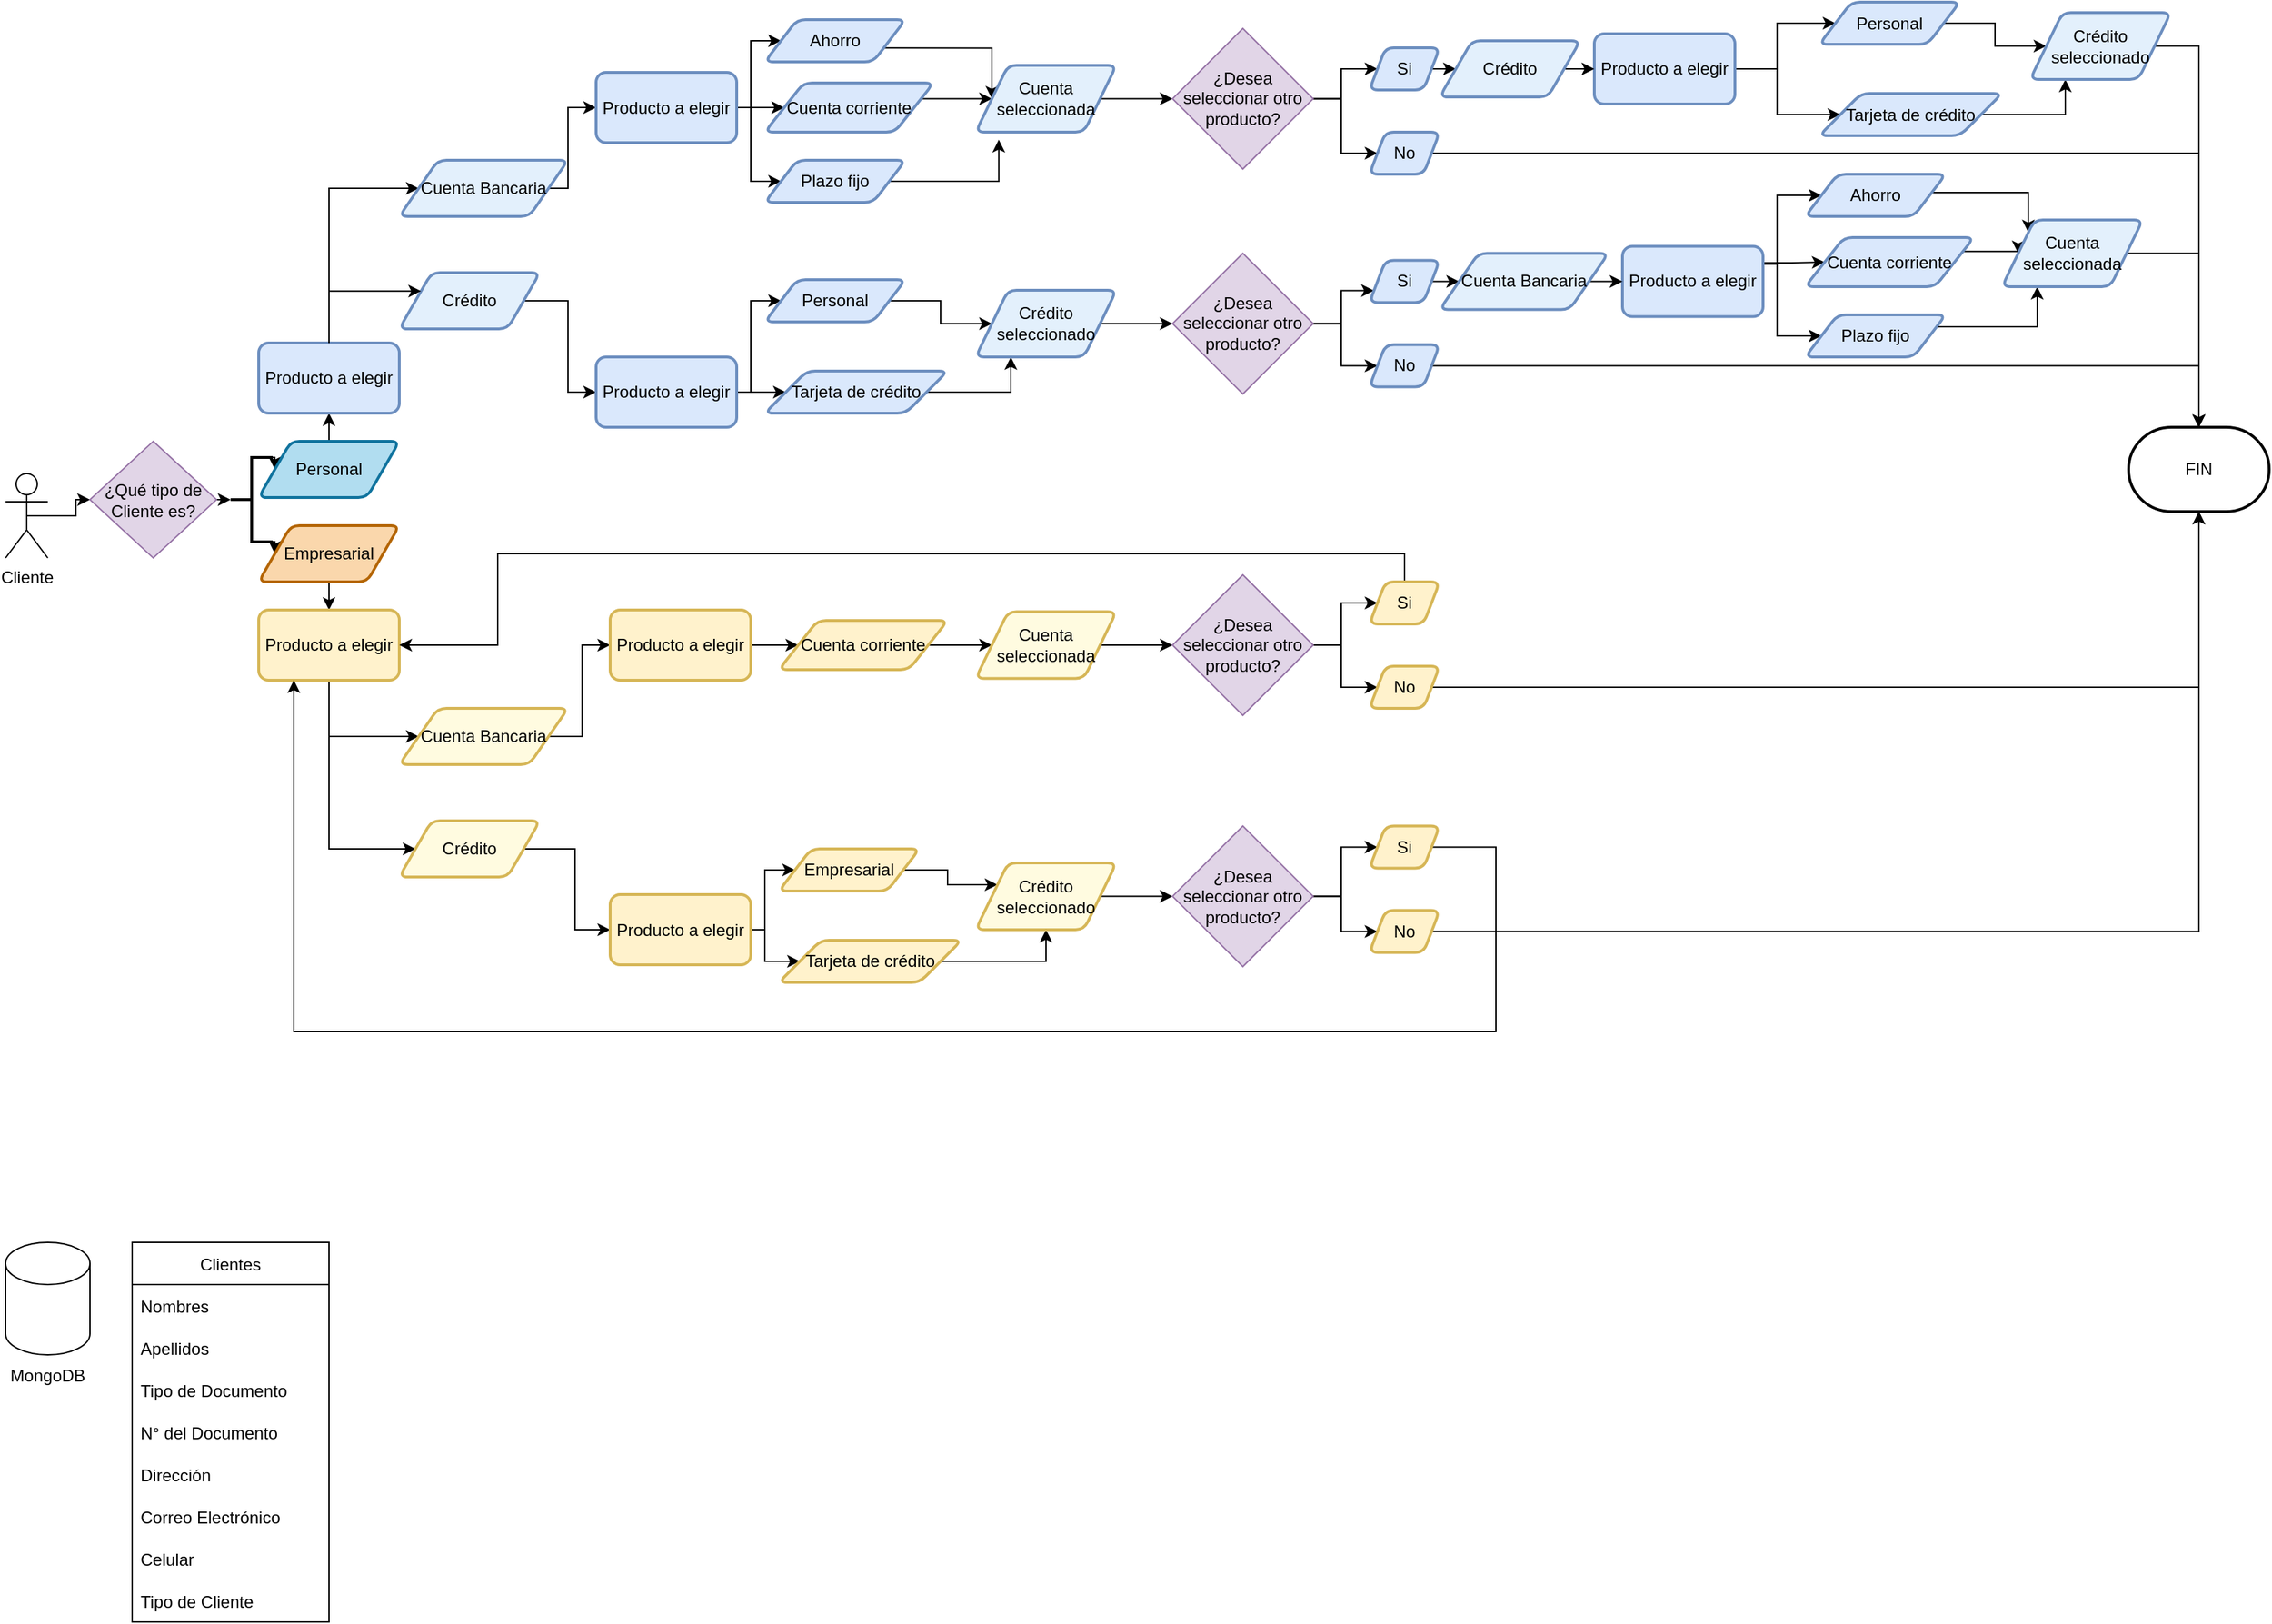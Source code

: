 <mxfile version="15.5.6" type="device"><diagram id="85hzBgnGjxEARyZUxA_-" name="Page-1"><mxGraphModel dx="2076" dy="1158" grid="1" gridSize="10" guides="1" tooltips="1" connect="1" arrows="1" fold="1" page="1" pageScale="1" pageWidth="827" pageHeight="1169" math="0" shadow="0"><root><mxCell id="0"/><mxCell id="1" parent="0"/><mxCell id="vWpga4-XHP09xisrrUFR-2" value="Clientes" style="swimlane;fontStyle=0;childLayout=stackLayout;horizontal=1;startSize=30;horizontalStack=0;resizeParent=1;resizeParentMax=0;resizeLast=0;collapsible=1;marginBottom=0;" vertex="1" parent="1"><mxGeometry x="100" y="890" width="140" height="270" as="geometry"><mxRectangle x="344" y="290" width="80" height="30" as="alternateBounds"/></mxGeometry></mxCell><mxCell id="vWpga4-XHP09xisrrUFR-3" value="Nombres" style="text;strokeColor=none;fillColor=none;align=left;verticalAlign=middle;spacingLeft=4;spacingRight=4;overflow=hidden;points=[[0,0.5],[1,0.5]];portConstraint=eastwest;rotatable=0;" vertex="1" parent="vWpga4-XHP09xisrrUFR-2"><mxGeometry y="30" width="140" height="30" as="geometry"/></mxCell><mxCell id="vWpga4-XHP09xisrrUFR-4" value="Apellidos" style="text;strokeColor=none;fillColor=none;align=left;verticalAlign=middle;spacingLeft=4;spacingRight=4;overflow=hidden;points=[[0,0.5],[1,0.5]];portConstraint=eastwest;rotatable=0;" vertex="1" parent="vWpga4-XHP09xisrrUFR-2"><mxGeometry y="60" width="140" height="30" as="geometry"/></mxCell><mxCell id="vWpga4-XHP09xisrrUFR-5" value="Tipo de Documento" style="text;strokeColor=none;fillColor=none;align=left;verticalAlign=middle;spacingLeft=4;spacingRight=4;overflow=hidden;points=[[0,0.5],[1,0.5]];portConstraint=eastwest;rotatable=0;" vertex="1" parent="vWpga4-XHP09xisrrUFR-2"><mxGeometry y="90" width="140" height="30" as="geometry"/></mxCell><mxCell id="vWpga4-XHP09xisrrUFR-7" value="N° del Documento" style="text;strokeColor=none;fillColor=none;align=left;verticalAlign=middle;spacingLeft=4;spacingRight=4;overflow=hidden;points=[[0,0.5],[1,0.5]];portConstraint=eastwest;rotatable=0;" vertex="1" parent="vWpga4-XHP09xisrrUFR-2"><mxGeometry y="120" width="140" height="30" as="geometry"/></mxCell><mxCell id="vWpga4-XHP09xisrrUFR-8" value="Dirección" style="text;strokeColor=none;fillColor=none;align=left;verticalAlign=middle;spacingLeft=4;spacingRight=4;overflow=hidden;points=[[0,0.5],[1,0.5]];portConstraint=eastwest;rotatable=0;" vertex="1" parent="vWpga4-XHP09xisrrUFR-2"><mxGeometry y="150" width="140" height="30" as="geometry"/></mxCell><mxCell id="vWpga4-XHP09xisrrUFR-9" value="Correo Electrónico" style="text;strokeColor=none;fillColor=none;align=left;verticalAlign=middle;spacingLeft=4;spacingRight=4;overflow=hidden;points=[[0,0.5],[1,0.5]];portConstraint=eastwest;rotatable=0;" vertex="1" parent="vWpga4-XHP09xisrrUFR-2"><mxGeometry y="180" width="140" height="30" as="geometry"/></mxCell><mxCell id="vWpga4-XHP09xisrrUFR-10" value="Celular" style="text;strokeColor=none;fillColor=none;align=left;verticalAlign=middle;spacingLeft=4;spacingRight=4;overflow=hidden;points=[[0,0.5],[1,0.5]];portConstraint=eastwest;rotatable=0;" vertex="1" parent="vWpga4-XHP09xisrrUFR-2"><mxGeometry y="210" width="140" height="30" as="geometry"/></mxCell><mxCell id="vWpga4-XHP09xisrrUFR-11" value="Tipo de Cliente" style="text;strokeColor=none;fillColor=none;align=left;verticalAlign=middle;spacingLeft=4;spacingRight=4;overflow=hidden;points=[[0,0.5],[1,0.5]];portConstraint=eastwest;rotatable=0;" vertex="1" parent="vWpga4-XHP09xisrrUFR-2"><mxGeometry y="240" width="140" height="30" as="geometry"/></mxCell><mxCell id="vWpga4-XHP09xisrrUFR-138" style="edgeStyle=orthogonalEdgeStyle;rounded=0;orthogonalLoop=1;jettySize=auto;html=1;exitX=0.5;exitY=0.5;exitDx=0;exitDy=0;exitPerimeter=0;entryX=0;entryY=0.5;entryDx=0;entryDy=0;" edge="1" parent="1" source="vWpga4-XHP09xisrrUFR-12" target="vWpga4-XHP09xisrrUFR-136"><mxGeometry relative="1" as="geometry"/></mxCell><mxCell id="vWpga4-XHP09xisrrUFR-12" value="Cliente" style="shape=umlActor;verticalLabelPosition=bottom;verticalAlign=top;html=1;outlineConnect=0;" vertex="1" parent="1"><mxGeometry x="10" y="343" width="30" height="60" as="geometry"/></mxCell><mxCell id="vWpga4-XHP09xisrrUFR-15" value="" style="shape=cylinder3;whiteSpace=wrap;html=1;boundedLbl=1;backgroundOutline=1;size=15;" vertex="1" parent="1"><mxGeometry x="10" y="890" width="60" height="80" as="geometry"/></mxCell><mxCell id="vWpga4-XHP09xisrrUFR-16" value="MongoDB" style="text;html=1;strokeColor=none;fillColor=none;align=center;verticalAlign=middle;whiteSpace=wrap;rounded=0;" vertex="1" parent="1"><mxGeometry x="10" y="970" width="60" height="30" as="geometry"/></mxCell><mxCell id="vWpga4-XHP09xisrrUFR-143" style="edgeStyle=orthogonalEdgeStyle;rounded=0;orthogonalLoop=1;jettySize=auto;html=1;exitX=1;exitY=0;exitDx=0;exitDy=0;exitPerimeter=0;entryX=0;entryY=0.5;entryDx=0;entryDy=0;" edge="1" parent="1" source="vWpga4-XHP09xisrrUFR-87" target="vWpga4-XHP09xisrrUFR-142"><mxGeometry relative="1" as="geometry"/></mxCell><mxCell id="vWpga4-XHP09xisrrUFR-144" style="edgeStyle=orthogonalEdgeStyle;rounded=0;orthogonalLoop=1;jettySize=auto;html=1;exitX=1;exitY=1;exitDx=0;exitDy=0;exitPerimeter=0;entryX=0;entryY=0.5;entryDx=0;entryDy=0;" edge="1" parent="1" source="vWpga4-XHP09xisrrUFR-87" target="vWpga4-XHP09xisrrUFR-141"><mxGeometry relative="1" as="geometry"/></mxCell><mxCell id="vWpga4-XHP09xisrrUFR-87" value="" style="strokeWidth=2;html=1;shape=mxgraph.flowchart.annotation_2;align=left;labelPosition=right;pointerEvents=1;" vertex="1" parent="1"><mxGeometry x="170" y="331.5" width="30" height="60" as="geometry"/></mxCell><mxCell id="vWpga4-XHP09xisrrUFR-140" style="edgeStyle=orthogonalEdgeStyle;rounded=0;orthogonalLoop=1;jettySize=auto;html=1;exitX=1;exitY=0.5;exitDx=0;exitDy=0;entryX=0;entryY=0.5;entryDx=0;entryDy=0;entryPerimeter=0;" edge="1" parent="1" source="vWpga4-XHP09xisrrUFR-136" target="vWpga4-XHP09xisrrUFR-87"><mxGeometry relative="1" as="geometry"/></mxCell><mxCell id="vWpga4-XHP09xisrrUFR-136" value="¿Qué tipo de Cliente es?" style="rhombus;whiteSpace=wrap;html=1;fillColor=#e1d5e7;strokeColor=#9673a6;" vertex="1" parent="1"><mxGeometry x="70" y="320" width="90" height="83" as="geometry"/></mxCell><mxCell id="vWpga4-XHP09xisrrUFR-148" style="edgeStyle=orthogonalEdgeStyle;rounded=0;orthogonalLoop=1;jettySize=auto;html=1;exitX=0.5;exitY=1;exitDx=0;exitDy=0;entryX=0.5;entryY=0;entryDx=0;entryDy=0;" edge="1" parent="1" source="vWpga4-XHP09xisrrUFR-141" target="vWpga4-XHP09xisrrUFR-150"><mxGeometry relative="1" as="geometry"><mxPoint x="240" y="440" as="targetPoint"/></mxGeometry></mxCell><mxCell id="vWpga4-XHP09xisrrUFR-141" value="Empresarial" style="shape=parallelogram;html=1;strokeWidth=2;perimeter=parallelogramPerimeter;whiteSpace=wrap;rounded=1;arcSize=12;size=0.23;fillColor=#fad7ac;strokeColor=#b46504;" vertex="1" parent="1"><mxGeometry x="190" y="380" width="100" height="40" as="geometry"/></mxCell><mxCell id="vWpga4-XHP09xisrrUFR-147" style="edgeStyle=orthogonalEdgeStyle;rounded=0;orthogonalLoop=1;jettySize=auto;html=1;exitX=0.5;exitY=0;exitDx=0;exitDy=0;entryX=0.5;entryY=1;entryDx=0;entryDy=0;" edge="1" parent="1" source="vWpga4-XHP09xisrrUFR-142" target="vWpga4-XHP09xisrrUFR-149"><mxGeometry relative="1" as="geometry"><mxPoint x="240" y="300" as="targetPoint"/></mxGeometry></mxCell><mxCell id="vWpga4-XHP09xisrrUFR-142" value="Personal" style="shape=parallelogram;html=1;strokeWidth=2;perimeter=parallelogramPerimeter;whiteSpace=wrap;rounded=1;arcSize=12;size=0.23;fillColor=#b1ddf0;strokeColor=#10739e;" vertex="1" parent="1"><mxGeometry x="190" y="320" width="100" height="40" as="geometry"/></mxCell><mxCell id="vWpga4-XHP09xisrrUFR-156" style="edgeStyle=orthogonalEdgeStyle;rounded=0;orthogonalLoop=1;jettySize=auto;html=1;exitX=0.5;exitY=0;exitDx=0;exitDy=0;entryX=0;entryY=0.5;entryDx=0;entryDy=0;" edge="1" parent="1" source="vWpga4-XHP09xisrrUFR-149" target="vWpga4-XHP09xisrrUFR-152"><mxGeometry relative="1" as="geometry"><mxPoint x="280" y="140" as="targetPoint"/><Array as="points"><mxPoint x="240" y="140"/></Array></mxGeometry></mxCell><mxCell id="vWpga4-XHP09xisrrUFR-149" value="Producto a elegir" style="rounded=1;whiteSpace=wrap;html=1;absoluteArcSize=1;arcSize=14;strokeWidth=2;fillColor=#dae8fc;strokeColor=#6c8ebf;" vertex="1" parent="1"><mxGeometry x="190" y="250" width="100" height="50" as="geometry"/></mxCell><mxCell id="vWpga4-XHP09xisrrUFR-257" style="edgeStyle=orthogonalEdgeStyle;rounded=0;orthogonalLoop=1;jettySize=auto;html=1;exitX=0.5;exitY=1;exitDx=0;exitDy=0;entryX=0;entryY=0.5;entryDx=0;entryDy=0;" edge="1" parent="1" source="vWpga4-XHP09xisrrUFR-150" target="vWpga4-XHP09xisrrUFR-250"><mxGeometry relative="1" as="geometry"><Array as="points"><mxPoint x="240" y="610"/></Array></mxGeometry></mxCell><mxCell id="vWpga4-XHP09xisrrUFR-258" style="edgeStyle=orthogonalEdgeStyle;rounded=0;orthogonalLoop=1;jettySize=auto;html=1;exitX=0.5;exitY=1;exitDx=0;exitDy=0;entryX=0;entryY=0.5;entryDx=0;entryDy=0;" edge="1" parent="1" source="vWpga4-XHP09xisrrUFR-150" target="vWpga4-XHP09xisrrUFR-251"><mxGeometry relative="1" as="geometry"><Array as="points"><mxPoint x="240" y="530"/></Array></mxGeometry></mxCell><mxCell id="vWpga4-XHP09xisrrUFR-150" value="Producto a elegir" style="rounded=1;whiteSpace=wrap;html=1;absoluteArcSize=1;arcSize=14;strokeWidth=2;fillColor=#fff2cc;strokeColor=#d6b656;" vertex="1" parent="1"><mxGeometry x="190" y="440" width="100" height="50" as="geometry"/></mxCell><mxCell id="vWpga4-XHP09xisrrUFR-160" style="edgeStyle=orthogonalEdgeStyle;rounded=0;orthogonalLoop=1;jettySize=auto;html=1;exitX=1;exitY=0.5;exitDx=0;exitDy=0;entryX=0;entryY=0.5;entryDx=0;entryDy=0;" edge="1" parent="1" source="vWpga4-XHP09xisrrUFR-151" target="vWpga4-XHP09xisrrUFR-159"><mxGeometry relative="1" as="geometry"/></mxCell><mxCell id="vWpga4-XHP09xisrrUFR-151" value="Crédito" style="shape=parallelogram;html=1;strokeWidth=2;perimeter=parallelogramPerimeter;whiteSpace=wrap;rounded=1;arcSize=12;size=0.23;fillColor=#E3F0FC;strokeColor=#6c8ebf;" vertex="1" parent="1"><mxGeometry x="290" y="200" width="100" height="40" as="geometry"/></mxCell><mxCell id="vWpga4-XHP09xisrrUFR-158" style="edgeStyle=orthogonalEdgeStyle;rounded=0;orthogonalLoop=1;jettySize=auto;html=1;exitX=1;exitY=0.5;exitDx=0;exitDy=0;entryX=0;entryY=0.5;entryDx=0;entryDy=0;" edge="1" parent="1" source="vWpga4-XHP09xisrrUFR-152" target="vWpga4-XHP09xisrrUFR-157"><mxGeometry relative="1" as="geometry"><Array as="points"><mxPoint x="410" y="140"/><mxPoint x="410" y="83"/></Array></mxGeometry></mxCell><mxCell id="vWpga4-XHP09xisrrUFR-152" value="Cuenta Bancaria" style="shape=parallelogram;html=1;strokeWidth=2;perimeter=parallelogramPerimeter;whiteSpace=wrap;rounded=1;arcSize=12;size=0.23;fillColor=#E3F0FC;strokeColor=#6c8ebf;" vertex="1" parent="1"><mxGeometry x="290" y="120" width="120" height="40" as="geometry"/></mxCell><mxCell id="vWpga4-XHP09xisrrUFR-155" value="" style="edgeStyle=segmentEdgeStyle;endArrow=classic;html=1;rounded=0;exitX=0.5;exitY=0;exitDx=0;exitDy=0;entryX=0;entryY=0.25;entryDx=0;entryDy=0;" edge="1" parent="1" source="vWpga4-XHP09xisrrUFR-149" target="vWpga4-XHP09xisrrUFR-151"><mxGeometry width="50" height="50" relative="1" as="geometry"><mxPoint x="215" y="235" as="sourcePoint"/><mxPoint x="265" y="185" as="targetPoint"/><Array as="points"><mxPoint x="240" y="213"/></Array></mxGeometry></mxCell><mxCell id="vWpga4-XHP09xisrrUFR-164" style="edgeStyle=orthogonalEdgeStyle;rounded=0;orthogonalLoop=1;jettySize=auto;html=1;exitX=1;exitY=0.5;exitDx=0;exitDy=0;entryX=0;entryY=0.5;entryDx=0;entryDy=0;" edge="1" parent="1" source="vWpga4-XHP09xisrrUFR-157" target="vWpga4-XHP09xisrrUFR-163"><mxGeometry relative="1" as="geometry"><Array as="points"><mxPoint x="540" y="83"/><mxPoint x="540" y="35"/></Array></mxGeometry></mxCell><mxCell id="vWpga4-XHP09xisrrUFR-165" style="edgeStyle=orthogonalEdgeStyle;rounded=0;orthogonalLoop=1;jettySize=auto;html=1;exitX=1;exitY=0.5;exitDx=0;exitDy=0;entryX=0;entryY=0.5;entryDx=0;entryDy=0;" edge="1" parent="1" source="vWpga4-XHP09xisrrUFR-157" target="vWpga4-XHP09xisrrUFR-162"><mxGeometry relative="1" as="geometry"/></mxCell><mxCell id="vWpga4-XHP09xisrrUFR-166" style="edgeStyle=orthogonalEdgeStyle;rounded=0;orthogonalLoop=1;jettySize=auto;html=1;exitX=1;exitY=0.5;exitDx=0;exitDy=0;entryX=0;entryY=0.5;entryDx=0;entryDy=0;" edge="1" parent="1" source="vWpga4-XHP09xisrrUFR-157" target="vWpga4-XHP09xisrrUFR-161"><mxGeometry relative="1" as="geometry"><Array as="points"><mxPoint x="540" y="83"/><mxPoint x="540" y="135"/></Array></mxGeometry></mxCell><mxCell id="vWpga4-XHP09xisrrUFR-157" value="Producto a elegir" style="rounded=1;whiteSpace=wrap;html=1;absoluteArcSize=1;arcSize=14;strokeWidth=2;fillColor=#dae8fc;strokeColor=#6c8ebf;" vertex="1" parent="1"><mxGeometry x="430" y="57.5" width="100" height="50" as="geometry"/></mxCell><mxCell id="vWpga4-XHP09xisrrUFR-186" style="edgeStyle=orthogonalEdgeStyle;rounded=0;orthogonalLoop=1;jettySize=auto;html=1;exitX=1;exitY=0.5;exitDx=0;exitDy=0;entryX=0;entryY=0.5;entryDx=0;entryDy=0;" edge="1" parent="1" source="vWpga4-XHP09xisrrUFR-159" target="vWpga4-XHP09xisrrUFR-177"><mxGeometry relative="1" as="geometry"><mxPoint x="540" y="210" as="targetPoint"/><Array as="points"><mxPoint x="540" y="285"/><mxPoint x="540" y="220"/></Array></mxGeometry></mxCell><mxCell id="vWpga4-XHP09xisrrUFR-187" style="edgeStyle=orthogonalEdgeStyle;rounded=0;orthogonalLoop=1;jettySize=auto;html=1;exitX=1;exitY=0.5;exitDx=0;exitDy=0;entryX=0;entryY=0.5;entryDx=0;entryDy=0;" edge="1" parent="1" source="vWpga4-XHP09xisrrUFR-159" target="vWpga4-XHP09xisrrUFR-178"><mxGeometry relative="1" as="geometry"/></mxCell><mxCell id="vWpga4-XHP09xisrrUFR-159" value="Producto a elegir" style="rounded=1;whiteSpace=wrap;html=1;absoluteArcSize=1;arcSize=14;strokeWidth=2;fillColor=#dae8fc;strokeColor=#6c8ebf;" vertex="1" parent="1"><mxGeometry x="430" y="260" width="100" height="50" as="geometry"/></mxCell><mxCell id="vWpga4-XHP09xisrrUFR-176" style="edgeStyle=orthogonalEdgeStyle;rounded=0;orthogonalLoop=1;jettySize=auto;html=1;exitX=1;exitY=0.5;exitDx=0;exitDy=0;entryX=0.164;entryY=1.114;entryDx=0;entryDy=0;entryPerimeter=0;" edge="1" parent="1" source="vWpga4-XHP09xisrrUFR-161" target="vWpga4-XHP09xisrrUFR-170"><mxGeometry relative="1" as="geometry"/></mxCell><mxCell id="vWpga4-XHP09xisrrUFR-161" value="Plazo fijo" style="shape=parallelogram;html=1;strokeWidth=2;perimeter=parallelogramPerimeter;whiteSpace=wrap;rounded=1;arcSize=12;size=0.23;fillColor=#dae8fc;strokeColor=#6c8ebf;" vertex="1" parent="1"><mxGeometry x="550" y="120" width="100" height="30" as="geometry"/></mxCell><mxCell id="vWpga4-XHP09xisrrUFR-173" style="edgeStyle=orthogonalEdgeStyle;rounded=0;orthogonalLoop=1;jettySize=auto;html=1;exitX=1;exitY=0.5;exitDx=0;exitDy=0;entryX=0;entryY=0.5;entryDx=0;entryDy=0;" edge="1" parent="1" source="vWpga4-XHP09xisrrUFR-162" target="vWpga4-XHP09xisrrUFR-170"><mxGeometry relative="1" as="geometry"><Array as="points"><mxPoint x="656" y="76"/></Array></mxGeometry></mxCell><mxCell id="vWpga4-XHP09xisrrUFR-162" value="Cuenta corriente" style="shape=parallelogram;html=1;strokeWidth=2;perimeter=parallelogramPerimeter;whiteSpace=wrap;rounded=1;arcSize=12;size=0.23;fillColor=#dae8fc;strokeColor=#6c8ebf;" vertex="1" parent="1"><mxGeometry x="550" y="65" width="120" height="35" as="geometry"/></mxCell><mxCell id="vWpga4-XHP09xisrrUFR-172" style="edgeStyle=orthogonalEdgeStyle;rounded=0;orthogonalLoop=1;jettySize=auto;html=1;exitX=1;exitY=0.75;exitDx=0;exitDy=0;entryX=0;entryY=0.5;entryDx=0;entryDy=0;" edge="1" parent="1" source="vWpga4-XHP09xisrrUFR-163" target="vWpga4-XHP09xisrrUFR-170"><mxGeometry relative="1" as="geometry"><Array as="points"><mxPoint x="712" y="40"/></Array></mxGeometry></mxCell><mxCell id="vWpga4-XHP09xisrrUFR-163" value="Ahorro" style="shape=parallelogram;html=1;strokeWidth=2;perimeter=parallelogramPerimeter;whiteSpace=wrap;rounded=1;arcSize=12;size=0.23;fillColor=#dae8fc;strokeColor=#6c8ebf;" vertex="1" parent="1"><mxGeometry x="550" y="20" width="100" height="30" as="geometry"/></mxCell><mxCell id="vWpga4-XHP09xisrrUFR-202" style="edgeStyle=orthogonalEdgeStyle;rounded=0;orthogonalLoop=1;jettySize=auto;html=1;exitX=1;exitY=0.5;exitDx=0;exitDy=0;entryX=0;entryY=0.5;entryDx=0;entryDy=0;" edge="1" parent="1" source="vWpga4-XHP09xisrrUFR-170" target="vWpga4-XHP09xisrrUFR-198"><mxGeometry relative="1" as="geometry"/></mxCell><mxCell id="vWpga4-XHP09xisrrUFR-170" value="Cuenta seleccionada" style="shape=parallelogram;html=1;strokeWidth=2;perimeter=parallelogramPerimeter;whiteSpace=wrap;rounded=1;arcSize=12;size=0.23;fillColor=#E3F0FC;strokeColor=#6c8ebf;" vertex="1" parent="1"><mxGeometry x="700" y="52.5" width="100" height="47.5" as="geometry"/></mxCell><mxCell id="vWpga4-XHP09xisrrUFR-180" style="edgeStyle=orthogonalEdgeStyle;rounded=0;orthogonalLoop=1;jettySize=auto;html=1;exitX=1;exitY=0.5;exitDx=0;exitDy=0;entryX=0;entryY=0.5;entryDx=0;entryDy=0;" edge="1" parent="1" source="vWpga4-XHP09xisrrUFR-177" target="vWpga4-XHP09xisrrUFR-179"><mxGeometry relative="1" as="geometry"/></mxCell><mxCell id="vWpga4-XHP09xisrrUFR-177" value="Personal" style="shape=parallelogram;html=1;strokeWidth=2;perimeter=parallelogramPerimeter;whiteSpace=wrap;rounded=1;arcSize=12;size=0.23;fillColor=#dae8fc;strokeColor=#6c8ebf;" vertex="1" parent="1"><mxGeometry x="550" y="205" width="100" height="30" as="geometry"/></mxCell><mxCell id="vWpga4-XHP09xisrrUFR-183" style="edgeStyle=orthogonalEdgeStyle;rounded=0;orthogonalLoop=1;jettySize=auto;html=1;exitX=1;exitY=0.5;exitDx=0;exitDy=0;entryX=0.25;entryY=1;entryDx=0;entryDy=0;" edge="1" parent="1" source="vWpga4-XHP09xisrrUFR-178" target="vWpga4-XHP09xisrrUFR-179"><mxGeometry relative="1" as="geometry"/></mxCell><mxCell id="vWpga4-XHP09xisrrUFR-178" value="Tarjeta de crédito" style="shape=parallelogram;html=1;strokeWidth=2;perimeter=parallelogramPerimeter;whiteSpace=wrap;rounded=1;arcSize=12;size=0.23;fillColor=#dae8fc;strokeColor=#6c8ebf;" vertex="1" parent="1"><mxGeometry x="550" y="270" width="130" height="30" as="geometry"/></mxCell><mxCell id="vWpga4-XHP09xisrrUFR-203" style="edgeStyle=orthogonalEdgeStyle;rounded=0;orthogonalLoop=1;jettySize=auto;html=1;exitX=1;exitY=0.5;exitDx=0;exitDy=0;entryX=0;entryY=0.5;entryDx=0;entryDy=0;" edge="1" parent="1" source="vWpga4-XHP09xisrrUFR-179" target="vWpga4-XHP09xisrrUFR-201"><mxGeometry relative="1" as="geometry"/></mxCell><mxCell id="vWpga4-XHP09xisrrUFR-179" value="Crédito seleccionado" style="shape=parallelogram;html=1;strokeWidth=2;perimeter=parallelogramPerimeter;whiteSpace=wrap;rounded=1;arcSize=12;size=0.23;fillColor=#E3F0FC;strokeColor=#6c8ebf;" vertex="1" parent="1"><mxGeometry x="700" y="212.5" width="100" height="47.5" as="geometry"/></mxCell><mxCell id="vWpga4-XHP09xisrrUFR-208" style="edgeStyle=orthogonalEdgeStyle;rounded=0;orthogonalLoop=1;jettySize=auto;html=1;exitX=1;exitY=0.5;exitDx=0;exitDy=0;entryX=0;entryY=0.5;entryDx=0;entryDy=0;" edge="1" parent="1" source="vWpga4-XHP09xisrrUFR-198" target="vWpga4-XHP09xisrrUFR-205"><mxGeometry relative="1" as="geometry"/></mxCell><mxCell id="vWpga4-XHP09xisrrUFR-209" style="edgeStyle=orthogonalEdgeStyle;rounded=0;orthogonalLoop=1;jettySize=auto;html=1;exitX=1;exitY=0.5;exitDx=0;exitDy=0;entryX=0;entryY=0.5;entryDx=0;entryDy=0;" edge="1" parent="1" source="vWpga4-XHP09xisrrUFR-198" target="vWpga4-XHP09xisrrUFR-204"><mxGeometry relative="1" as="geometry"/></mxCell><mxCell id="vWpga4-XHP09xisrrUFR-198" value="¿Desea seleccionar otro producto?" style="rhombus;whiteSpace=wrap;html=1;fillColor=#e1d5e7;strokeColor=#9673a6;" vertex="1" parent="1"><mxGeometry x="840" y="26.25" width="100" height="100" as="geometry"/></mxCell><mxCell id="vWpga4-XHP09xisrrUFR-210" style="edgeStyle=orthogonalEdgeStyle;rounded=0;orthogonalLoop=1;jettySize=auto;html=1;exitX=1;exitY=0.5;exitDx=0;exitDy=0;entryX=0;entryY=0.75;entryDx=0;entryDy=0;" edge="1" parent="1" source="vWpga4-XHP09xisrrUFR-201" target="vWpga4-XHP09xisrrUFR-207"><mxGeometry relative="1" as="geometry"/></mxCell><mxCell id="vWpga4-XHP09xisrrUFR-211" style="edgeStyle=orthogonalEdgeStyle;rounded=0;orthogonalLoop=1;jettySize=auto;html=1;exitX=1;exitY=0.5;exitDx=0;exitDy=0;entryX=0;entryY=0.5;entryDx=0;entryDy=0;" edge="1" parent="1" source="vWpga4-XHP09xisrrUFR-201" target="vWpga4-XHP09xisrrUFR-206"><mxGeometry relative="1" as="geometry"/></mxCell><mxCell id="vWpga4-XHP09xisrrUFR-201" value="¿Desea seleccionar otro producto?" style="rhombus;whiteSpace=wrap;html=1;fillColor=#e1d5e7;strokeColor=#9673a6;" vertex="1" parent="1"><mxGeometry x="840" y="186.25" width="100" height="100" as="geometry"/></mxCell><mxCell id="vWpga4-XHP09xisrrUFR-213" style="edgeStyle=orthogonalEdgeStyle;rounded=0;orthogonalLoop=1;jettySize=auto;html=1;exitX=1;exitY=0.5;exitDx=0;exitDy=0;" edge="1" parent="1" source="vWpga4-XHP09xisrrUFR-204" target="vWpga4-XHP09xisrrUFR-212"><mxGeometry relative="1" as="geometry"/></mxCell><mxCell id="vWpga4-XHP09xisrrUFR-204" value="No" style="shape=parallelogram;html=1;strokeWidth=2;perimeter=parallelogramPerimeter;whiteSpace=wrap;rounded=1;arcSize=12;size=0.23;fillColor=#dae8fc;strokeColor=#6c8ebf;" vertex="1" parent="1"><mxGeometry x="980" y="100" width="50" height="30" as="geometry"/></mxCell><mxCell id="vWpga4-XHP09xisrrUFR-230" style="edgeStyle=orthogonalEdgeStyle;rounded=0;orthogonalLoop=1;jettySize=auto;html=1;exitX=1;exitY=0.5;exitDx=0;exitDy=0;entryX=0;entryY=0.5;entryDx=0;entryDy=0;" edge="1" parent="1" source="vWpga4-XHP09xisrrUFR-205" target="vWpga4-XHP09xisrrUFR-229"><mxGeometry relative="1" as="geometry"/></mxCell><mxCell id="vWpga4-XHP09xisrrUFR-205" value="Si" style="shape=parallelogram;html=1;strokeWidth=2;perimeter=parallelogramPerimeter;whiteSpace=wrap;rounded=1;arcSize=12;size=0.23;fillColor=#dae8fc;strokeColor=#6c8ebf;" vertex="1" parent="1"><mxGeometry x="980" y="40" width="50" height="30" as="geometry"/></mxCell><mxCell id="vWpga4-XHP09xisrrUFR-214" style="edgeStyle=orthogonalEdgeStyle;rounded=0;orthogonalLoop=1;jettySize=auto;html=1;exitX=1;exitY=0.5;exitDx=0;exitDy=0;" edge="1" parent="1" source="vWpga4-XHP09xisrrUFR-206" target="vWpga4-XHP09xisrrUFR-212"><mxGeometry relative="1" as="geometry"/></mxCell><mxCell id="vWpga4-XHP09xisrrUFR-206" value="No" style="shape=parallelogram;html=1;strokeWidth=2;perimeter=parallelogramPerimeter;whiteSpace=wrap;rounded=1;arcSize=12;size=0.23;fillColor=#dae8fc;strokeColor=#6c8ebf;" vertex="1" parent="1"><mxGeometry x="980" y="251.25" width="50" height="30" as="geometry"/></mxCell><mxCell id="vWpga4-XHP09xisrrUFR-233" style="edgeStyle=orthogonalEdgeStyle;rounded=0;orthogonalLoop=1;jettySize=auto;html=1;exitX=1;exitY=0.5;exitDx=0;exitDy=0;entryX=0;entryY=0.5;entryDx=0;entryDy=0;" edge="1" parent="1" source="vWpga4-XHP09xisrrUFR-207" target="vWpga4-XHP09xisrrUFR-232"><mxGeometry relative="1" as="geometry"/></mxCell><mxCell id="vWpga4-XHP09xisrrUFR-207" value="Si" style="shape=parallelogram;html=1;strokeWidth=2;perimeter=parallelogramPerimeter;whiteSpace=wrap;rounded=1;arcSize=12;size=0.23;fillColor=#dae8fc;strokeColor=#6c8ebf;" vertex="1" parent="1"><mxGeometry x="980" y="191.25" width="50" height="30" as="geometry"/></mxCell><mxCell id="vWpga4-XHP09xisrrUFR-212" value="FIN" style="strokeWidth=2;html=1;shape=mxgraph.flowchart.terminator;whiteSpace=wrap;" vertex="1" parent="1"><mxGeometry x="1520" y="310" width="100" height="60" as="geometry"/></mxCell><mxCell id="vWpga4-XHP09xisrrUFR-224" style="edgeStyle=orthogonalEdgeStyle;rounded=0;orthogonalLoop=1;jettySize=auto;html=1;exitX=1;exitY=0.5;exitDx=0;exitDy=0;entryX=0;entryY=0.5;entryDx=0;entryDy=0;" edge="1" parent="1" source="vWpga4-XHP09xisrrUFR-215" target="vWpga4-XHP09xisrrUFR-220"><mxGeometry relative="1" as="geometry"/></mxCell><mxCell id="vWpga4-XHP09xisrrUFR-225" style="edgeStyle=orthogonalEdgeStyle;rounded=0;orthogonalLoop=1;jettySize=auto;html=1;exitX=1;exitY=0.5;exitDx=0;exitDy=0;entryX=0;entryY=0.5;entryDx=0;entryDy=0;" edge="1" parent="1" source="vWpga4-XHP09xisrrUFR-215" target="vWpga4-XHP09xisrrUFR-221"><mxGeometry relative="1" as="geometry"/></mxCell><mxCell id="vWpga4-XHP09xisrrUFR-215" value="Producto a elegir" style="rounded=1;whiteSpace=wrap;html=1;absoluteArcSize=1;arcSize=14;strokeWidth=2;fillColor=#dae8fc;strokeColor=#6c8ebf;" vertex="1" parent="1"><mxGeometry x="1140" y="30" width="100" height="50" as="geometry"/></mxCell><mxCell id="vWpga4-XHP09xisrrUFR-242" style="edgeStyle=orthogonalEdgeStyle;rounded=0;orthogonalLoop=1;jettySize=auto;html=1;exitX=1;exitY=0.5;exitDx=0;exitDy=0;entryX=0;entryY=0.5;entryDx=0;entryDy=0;" edge="1" parent="1" source="vWpga4-XHP09xisrrUFR-216" target="vWpga4-XHP09xisrrUFR-236"><mxGeometry relative="1" as="geometry"><Array as="points"><mxPoint x="1260" y="193"/><mxPoint x="1280" y="193"/></Array></mxGeometry></mxCell><mxCell id="vWpga4-XHP09xisrrUFR-243" style="edgeStyle=orthogonalEdgeStyle;rounded=0;orthogonalLoop=1;jettySize=auto;html=1;exitX=1;exitY=0.25;exitDx=0;exitDy=0;entryX=0;entryY=0.5;entryDx=0;entryDy=0;" edge="1" parent="1" source="vWpga4-XHP09xisrrUFR-216" target="vWpga4-XHP09xisrrUFR-237"><mxGeometry relative="1" as="geometry"><Array as="points"><mxPoint x="1270" y="194"/><mxPoint x="1270" y="145"/></Array></mxGeometry></mxCell><mxCell id="vWpga4-XHP09xisrrUFR-244" style="edgeStyle=orthogonalEdgeStyle;rounded=0;orthogonalLoop=1;jettySize=auto;html=1;exitX=1;exitY=0.25;exitDx=0;exitDy=0;entryX=0;entryY=0.5;entryDx=0;entryDy=0;" edge="1" parent="1" source="vWpga4-XHP09xisrrUFR-216" target="vWpga4-XHP09xisrrUFR-235"><mxGeometry relative="1" as="geometry"><Array as="points"><mxPoint x="1270" y="194"/><mxPoint x="1270" y="245"/></Array></mxGeometry></mxCell><mxCell id="vWpga4-XHP09xisrrUFR-216" value="Producto a elegir" style="rounded=1;whiteSpace=wrap;html=1;absoluteArcSize=1;arcSize=14;strokeWidth=2;fillColor=#dae8fc;strokeColor=#6c8ebf;" vertex="1" parent="1"><mxGeometry x="1160" y="181.25" width="100" height="50" as="geometry"/></mxCell><mxCell id="vWpga4-XHP09xisrrUFR-226" style="edgeStyle=orthogonalEdgeStyle;rounded=0;orthogonalLoop=1;jettySize=auto;html=1;exitX=1;exitY=0.5;exitDx=0;exitDy=0;entryX=0;entryY=0.5;entryDx=0;entryDy=0;" edge="1" parent="1" source="vWpga4-XHP09xisrrUFR-220" target="vWpga4-XHP09xisrrUFR-222"><mxGeometry relative="1" as="geometry"/></mxCell><mxCell id="vWpga4-XHP09xisrrUFR-220" value="Personal" style="shape=parallelogram;html=1;strokeWidth=2;perimeter=parallelogramPerimeter;whiteSpace=wrap;rounded=1;arcSize=12;size=0.23;fillColor=#dae8fc;strokeColor=#6c8ebf;" vertex="1" parent="1"><mxGeometry x="1300" y="7.5" width="100" height="30" as="geometry"/></mxCell><mxCell id="vWpga4-XHP09xisrrUFR-228" style="edgeStyle=orthogonalEdgeStyle;rounded=0;orthogonalLoop=1;jettySize=auto;html=1;exitX=1;exitY=0.5;exitDx=0;exitDy=0;entryX=0.25;entryY=1;entryDx=0;entryDy=0;" edge="1" parent="1" source="vWpga4-XHP09xisrrUFR-221" target="vWpga4-XHP09xisrrUFR-222"><mxGeometry relative="1" as="geometry"/></mxCell><mxCell id="vWpga4-XHP09xisrrUFR-221" value="Tarjeta de crédito" style="shape=parallelogram;html=1;strokeWidth=2;perimeter=parallelogramPerimeter;whiteSpace=wrap;rounded=1;arcSize=12;size=0.23;fillColor=#dae8fc;strokeColor=#6c8ebf;" vertex="1" parent="1"><mxGeometry x="1300" y="72.5" width="130" height="30" as="geometry"/></mxCell><mxCell id="vWpga4-XHP09xisrrUFR-223" style="edgeStyle=orthogonalEdgeStyle;rounded=0;orthogonalLoop=1;jettySize=auto;html=1;exitX=1;exitY=0.5;exitDx=0;exitDy=0;entryX=0.5;entryY=0;entryDx=0;entryDy=0;entryPerimeter=0;" edge="1" parent="1" source="vWpga4-XHP09xisrrUFR-222" target="vWpga4-XHP09xisrrUFR-212"><mxGeometry relative="1" as="geometry"><Array as="points"><mxPoint x="1570" y="39"/></Array></mxGeometry></mxCell><mxCell id="vWpga4-XHP09xisrrUFR-222" value="Crédito seleccionado" style="shape=parallelogram;html=1;strokeWidth=2;perimeter=parallelogramPerimeter;whiteSpace=wrap;rounded=1;arcSize=12;size=0.23;fillColor=#E3F0FC;strokeColor=#6c8ebf;" vertex="1" parent="1"><mxGeometry x="1450" y="15" width="100" height="47.5" as="geometry"/></mxCell><mxCell id="vWpga4-XHP09xisrrUFR-231" style="edgeStyle=orthogonalEdgeStyle;rounded=0;orthogonalLoop=1;jettySize=auto;html=1;exitX=1;exitY=0.5;exitDx=0;exitDy=0;entryX=0;entryY=0.5;entryDx=0;entryDy=0;" edge="1" parent="1" source="vWpga4-XHP09xisrrUFR-229" target="vWpga4-XHP09xisrrUFR-215"><mxGeometry relative="1" as="geometry"/></mxCell><mxCell id="vWpga4-XHP09xisrrUFR-229" value="Crédito" style="shape=parallelogram;html=1;strokeWidth=2;perimeter=parallelogramPerimeter;whiteSpace=wrap;rounded=1;arcSize=12;size=0.23;fillColor=#E3F0FC;strokeColor=#6c8ebf;" vertex="1" parent="1"><mxGeometry x="1030" y="35" width="100" height="40" as="geometry"/></mxCell><mxCell id="vWpga4-XHP09xisrrUFR-234" style="edgeStyle=orthogonalEdgeStyle;rounded=0;orthogonalLoop=1;jettySize=auto;html=1;exitX=1;exitY=0.5;exitDx=0;exitDy=0;entryX=0;entryY=0.5;entryDx=0;entryDy=0;" edge="1" parent="1" source="vWpga4-XHP09xisrrUFR-232" target="vWpga4-XHP09xisrrUFR-216"><mxGeometry relative="1" as="geometry"/></mxCell><mxCell id="vWpga4-XHP09xisrrUFR-232" value="Cuenta Bancaria" style="shape=parallelogram;html=1;strokeWidth=2;perimeter=parallelogramPerimeter;whiteSpace=wrap;rounded=1;arcSize=12;size=0.23;fillColor=#E3F0FC;strokeColor=#6c8ebf;" vertex="1" parent="1"><mxGeometry x="1030" y="186.25" width="120" height="40" as="geometry"/></mxCell><mxCell id="vWpga4-XHP09xisrrUFR-248" style="edgeStyle=orthogonalEdgeStyle;rounded=0;orthogonalLoop=1;jettySize=auto;html=1;exitX=1;exitY=0.25;exitDx=0;exitDy=0;entryX=0.25;entryY=1;entryDx=0;entryDy=0;" edge="1" parent="1" source="vWpga4-XHP09xisrrUFR-235" target="vWpga4-XHP09xisrrUFR-238"><mxGeometry relative="1" as="geometry"/></mxCell><mxCell id="vWpga4-XHP09xisrrUFR-235" value="Plazo fijo" style="shape=parallelogram;html=1;strokeWidth=2;perimeter=parallelogramPerimeter;whiteSpace=wrap;rounded=1;arcSize=12;size=0.23;fillColor=#dae8fc;strokeColor=#6c8ebf;" vertex="1" parent="1"><mxGeometry x="1290" y="230" width="100" height="30" as="geometry"/></mxCell><mxCell id="vWpga4-XHP09xisrrUFR-247" style="edgeStyle=orthogonalEdgeStyle;rounded=0;orthogonalLoop=1;jettySize=auto;html=1;exitX=1;exitY=0.25;exitDx=0;exitDy=0;entryX=0;entryY=0.5;entryDx=0;entryDy=0;" edge="1" parent="1" source="vWpga4-XHP09xisrrUFR-236" target="vWpga4-XHP09xisrrUFR-238"><mxGeometry relative="1" as="geometry"/></mxCell><mxCell id="vWpga4-XHP09xisrrUFR-236" value="Cuenta corriente" style="shape=parallelogram;html=1;strokeWidth=2;perimeter=parallelogramPerimeter;whiteSpace=wrap;rounded=1;arcSize=12;size=0.23;fillColor=#dae8fc;strokeColor=#6c8ebf;" vertex="1" parent="1"><mxGeometry x="1290" y="175" width="120" height="35" as="geometry"/></mxCell><mxCell id="vWpga4-XHP09xisrrUFR-245" style="edgeStyle=orthogonalEdgeStyle;rounded=0;orthogonalLoop=1;jettySize=auto;html=1;exitX=1;exitY=0.5;exitDx=0;exitDy=0;entryX=0;entryY=0;entryDx=0;entryDy=0;" edge="1" parent="1" source="vWpga4-XHP09xisrrUFR-237" target="vWpga4-XHP09xisrrUFR-238"><mxGeometry relative="1" as="geometry"><Array as="points"><mxPoint x="1379" y="143"/><mxPoint x="1449" y="143"/></Array></mxGeometry></mxCell><mxCell id="vWpga4-XHP09xisrrUFR-237" value="Ahorro" style="shape=parallelogram;html=1;strokeWidth=2;perimeter=parallelogramPerimeter;whiteSpace=wrap;rounded=1;arcSize=12;size=0.23;fillColor=#dae8fc;strokeColor=#6c8ebf;" vertex="1" parent="1"><mxGeometry x="1290" y="130" width="100" height="30" as="geometry"/></mxCell><mxCell id="vWpga4-XHP09xisrrUFR-249" style="edgeStyle=orthogonalEdgeStyle;rounded=0;orthogonalLoop=1;jettySize=auto;html=1;exitX=1;exitY=0.5;exitDx=0;exitDy=0;" edge="1" parent="1" source="vWpga4-XHP09xisrrUFR-238" target="vWpga4-XHP09xisrrUFR-212"><mxGeometry relative="1" as="geometry"><Array as="points"><mxPoint x="1570" y="186"/></Array></mxGeometry></mxCell><mxCell id="vWpga4-XHP09xisrrUFR-238" value="Cuenta seleccionada" style="shape=parallelogram;html=1;strokeWidth=2;perimeter=parallelogramPerimeter;whiteSpace=wrap;rounded=1;arcSize=12;size=0.23;fillColor=#E3F0FC;strokeColor=#6c8ebf;" vertex="1" parent="1"><mxGeometry x="1430" y="162.5" width="100" height="47.5" as="geometry"/></mxCell><mxCell id="vWpga4-XHP09xisrrUFR-260" style="edgeStyle=orthogonalEdgeStyle;rounded=0;orthogonalLoop=1;jettySize=auto;html=1;exitX=1;exitY=0.5;exitDx=0;exitDy=0;entryX=0;entryY=0.5;entryDx=0;entryDy=0;" edge="1" parent="1" source="vWpga4-XHP09xisrrUFR-250" target="vWpga4-XHP09xisrrUFR-253"><mxGeometry relative="1" as="geometry"/></mxCell><mxCell id="vWpga4-XHP09xisrrUFR-250" value="Crédito" style="shape=parallelogram;html=1;strokeWidth=2;perimeter=parallelogramPerimeter;whiteSpace=wrap;rounded=1;arcSize=12;size=0.23;fillColor=#FFFBE0;strokeColor=#d6b656;" vertex="1" parent="1"><mxGeometry x="290" y="590" width="100" height="40" as="geometry"/></mxCell><mxCell id="vWpga4-XHP09xisrrUFR-259" style="edgeStyle=orthogonalEdgeStyle;rounded=0;orthogonalLoop=1;jettySize=auto;html=1;exitX=1;exitY=0.5;exitDx=0;exitDy=0;entryX=0;entryY=0.5;entryDx=0;entryDy=0;" edge="1" parent="1" source="vWpga4-XHP09xisrrUFR-251" target="vWpga4-XHP09xisrrUFR-252"><mxGeometry relative="1" as="geometry"><Array as="points"><mxPoint x="420" y="530"/><mxPoint x="420" y="465"/></Array></mxGeometry></mxCell><mxCell id="vWpga4-XHP09xisrrUFR-251" value="Cuenta Bancaria" style="shape=parallelogram;html=1;strokeWidth=2;perimeter=parallelogramPerimeter;whiteSpace=wrap;rounded=1;arcSize=12;size=0.23;fillColor=#FFFBE0;strokeColor=#d6b656;" vertex="1" parent="1"><mxGeometry x="290" y="510" width="120" height="40" as="geometry"/></mxCell><mxCell id="vWpga4-XHP09xisrrUFR-261" style="edgeStyle=orthogonalEdgeStyle;rounded=0;orthogonalLoop=1;jettySize=auto;html=1;exitX=1;exitY=0.5;exitDx=0;exitDy=0;entryX=0;entryY=0.5;entryDx=0;entryDy=0;" edge="1" parent="1" source="vWpga4-XHP09xisrrUFR-252" target="vWpga4-XHP09xisrrUFR-254"><mxGeometry relative="1" as="geometry"/></mxCell><mxCell id="vWpga4-XHP09xisrrUFR-252" value="Producto a elegir" style="rounded=1;whiteSpace=wrap;html=1;absoluteArcSize=1;arcSize=14;strokeWidth=2;fillColor=#fff2cc;strokeColor=#d6b656;" vertex="1" parent="1"><mxGeometry x="440" y="440" width="100" height="50" as="geometry"/></mxCell><mxCell id="vWpga4-XHP09xisrrUFR-262" style="edgeStyle=orthogonalEdgeStyle;rounded=0;orthogonalLoop=1;jettySize=auto;html=1;exitX=1;exitY=0.5;exitDx=0;exitDy=0;entryX=0;entryY=0.5;entryDx=0;entryDy=0;" edge="1" parent="1" source="vWpga4-XHP09xisrrUFR-253" target="vWpga4-XHP09xisrrUFR-255"><mxGeometry relative="1" as="geometry"><Array as="points"><mxPoint x="550" y="668"/><mxPoint x="550" y="625"/></Array></mxGeometry></mxCell><mxCell id="vWpga4-XHP09xisrrUFR-263" style="edgeStyle=orthogonalEdgeStyle;rounded=0;orthogonalLoop=1;jettySize=auto;html=1;exitX=1;exitY=0.5;exitDx=0;exitDy=0;entryX=0;entryY=0.5;entryDx=0;entryDy=0;" edge="1" parent="1" source="vWpga4-XHP09xisrrUFR-253" target="vWpga4-XHP09xisrrUFR-256"><mxGeometry relative="1" as="geometry"><Array as="points"><mxPoint x="550" y="668"/><mxPoint x="550" y="690"/></Array></mxGeometry></mxCell><mxCell id="vWpga4-XHP09xisrrUFR-253" value="Producto a elegir" style="rounded=1;whiteSpace=wrap;html=1;absoluteArcSize=1;arcSize=14;strokeWidth=2;fillColor=#fff2cc;strokeColor=#d6b656;" vertex="1" parent="1"><mxGeometry x="440" y="642.5" width="100" height="50" as="geometry"/></mxCell><mxCell id="vWpga4-XHP09xisrrUFR-269" style="edgeStyle=orthogonalEdgeStyle;rounded=0;orthogonalLoop=1;jettySize=auto;html=1;exitX=1;exitY=0.5;exitDx=0;exitDy=0;entryX=0;entryY=0.5;entryDx=0;entryDy=0;" edge="1" parent="1" source="vWpga4-XHP09xisrrUFR-254" target="vWpga4-XHP09xisrrUFR-264"><mxGeometry relative="1" as="geometry"/></mxCell><mxCell id="vWpga4-XHP09xisrrUFR-254" value="Cuenta corriente" style="shape=parallelogram;html=1;strokeWidth=2;perimeter=parallelogramPerimeter;whiteSpace=wrap;rounded=1;arcSize=12;size=0.23;fillColor=#fff2cc;strokeColor=#d6b656;" vertex="1" parent="1"><mxGeometry x="560" y="447.5" width="120" height="35" as="geometry"/></mxCell><mxCell id="vWpga4-XHP09xisrrUFR-267" style="edgeStyle=orthogonalEdgeStyle;rounded=0;orthogonalLoop=1;jettySize=auto;html=1;exitX=1;exitY=0.5;exitDx=0;exitDy=0;entryX=0;entryY=0.25;entryDx=0;entryDy=0;" edge="1" parent="1" source="vWpga4-XHP09xisrrUFR-255" target="vWpga4-XHP09xisrrUFR-265"><mxGeometry relative="1" as="geometry"/></mxCell><mxCell id="vWpga4-XHP09xisrrUFR-255" value="Empresarial" style="shape=parallelogram;html=1;strokeWidth=2;perimeter=parallelogramPerimeter;whiteSpace=wrap;rounded=1;arcSize=12;size=0.23;fillColor=#fff2cc;strokeColor=#d6b656;" vertex="1" parent="1"><mxGeometry x="560" y="610" width="100" height="30" as="geometry"/></mxCell><mxCell id="vWpga4-XHP09xisrrUFR-266" style="edgeStyle=orthogonalEdgeStyle;rounded=0;orthogonalLoop=1;jettySize=auto;html=1;exitX=1;exitY=0.5;exitDx=0;exitDy=0;entryX=0.5;entryY=1;entryDx=0;entryDy=0;" edge="1" parent="1" source="vWpga4-XHP09xisrrUFR-256" target="vWpga4-XHP09xisrrUFR-265"><mxGeometry relative="1" as="geometry"/></mxCell><mxCell id="vWpga4-XHP09xisrrUFR-256" value="Tarjeta de crédito" style="shape=parallelogram;html=1;strokeWidth=2;perimeter=parallelogramPerimeter;whiteSpace=wrap;rounded=1;arcSize=12;size=0.23;fillColor=#fff2cc;strokeColor=#d6b656;" vertex="1" parent="1"><mxGeometry x="560" y="675" width="130" height="30" as="geometry"/></mxCell><mxCell id="vWpga4-XHP09xisrrUFR-272" style="edgeStyle=orthogonalEdgeStyle;rounded=0;orthogonalLoop=1;jettySize=auto;html=1;exitX=1;exitY=0.5;exitDx=0;exitDy=0;entryX=0;entryY=0.5;entryDx=0;entryDy=0;" edge="1" parent="1" source="vWpga4-XHP09xisrrUFR-264" target="vWpga4-XHP09xisrrUFR-270"><mxGeometry relative="1" as="geometry"/></mxCell><mxCell id="vWpga4-XHP09xisrrUFR-264" value="Cuenta seleccionada" style="shape=parallelogram;html=1;strokeWidth=2;perimeter=parallelogramPerimeter;whiteSpace=wrap;rounded=1;arcSize=12;size=0.23;fillColor=#FFFBE0;strokeColor=#d6b656;" vertex="1" parent="1"><mxGeometry x="700" y="441.25" width="100" height="47.5" as="geometry"/></mxCell><mxCell id="vWpga4-XHP09xisrrUFR-273" style="edgeStyle=orthogonalEdgeStyle;rounded=0;orthogonalLoop=1;jettySize=auto;html=1;exitX=1;exitY=0.5;exitDx=0;exitDy=0;entryX=0;entryY=0.5;entryDx=0;entryDy=0;" edge="1" parent="1" source="vWpga4-XHP09xisrrUFR-265" target="vWpga4-XHP09xisrrUFR-271"><mxGeometry relative="1" as="geometry"/></mxCell><mxCell id="vWpga4-XHP09xisrrUFR-265" value="Crédito seleccionado" style="shape=parallelogram;html=1;strokeWidth=2;perimeter=parallelogramPerimeter;whiteSpace=wrap;rounded=1;arcSize=12;size=0.23;fillColor=#FFFBE0;strokeColor=#d6b656;" vertex="1" parent="1"><mxGeometry x="700" y="620" width="100" height="47.5" as="geometry"/></mxCell><mxCell id="vWpga4-XHP09xisrrUFR-278" style="edgeStyle=orthogonalEdgeStyle;rounded=0;orthogonalLoop=1;jettySize=auto;html=1;exitX=1;exitY=0.5;exitDx=0;exitDy=0;entryX=0;entryY=0.5;entryDx=0;entryDy=0;" edge="1" parent="1" source="vWpga4-XHP09xisrrUFR-270" target="vWpga4-XHP09xisrrUFR-275"><mxGeometry relative="1" as="geometry"/></mxCell><mxCell id="vWpga4-XHP09xisrrUFR-279" style="edgeStyle=orthogonalEdgeStyle;rounded=0;orthogonalLoop=1;jettySize=auto;html=1;exitX=1;exitY=0.5;exitDx=0;exitDy=0;entryX=0;entryY=0.5;entryDx=0;entryDy=0;" edge="1" parent="1" source="vWpga4-XHP09xisrrUFR-270" target="vWpga4-XHP09xisrrUFR-274"><mxGeometry relative="1" as="geometry"/></mxCell><mxCell id="vWpga4-XHP09xisrrUFR-270" value="¿Desea seleccionar otro producto?" style="rhombus;whiteSpace=wrap;html=1;fillColor=#e1d5e7;strokeColor=#9673a6;" vertex="1" parent="1"><mxGeometry x="840" y="415" width="100" height="100" as="geometry"/></mxCell><mxCell id="vWpga4-XHP09xisrrUFR-280" style="edgeStyle=orthogonalEdgeStyle;rounded=0;orthogonalLoop=1;jettySize=auto;html=1;exitX=1;exitY=0.5;exitDx=0;exitDy=0;entryX=0;entryY=0.5;entryDx=0;entryDy=0;" edge="1" parent="1" source="vWpga4-XHP09xisrrUFR-271" target="vWpga4-XHP09xisrrUFR-277"><mxGeometry relative="1" as="geometry"/></mxCell><mxCell id="vWpga4-XHP09xisrrUFR-281" style="edgeStyle=orthogonalEdgeStyle;rounded=0;orthogonalLoop=1;jettySize=auto;html=1;exitX=1;exitY=0.5;exitDx=0;exitDy=0;entryX=0;entryY=0.5;entryDx=0;entryDy=0;" edge="1" parent="1" source="vWpga4-XHP09xisrrUFR-271" target="vWpga4-XHP09xisrrUFR-276"><mxGeometry relative="1" as="geometry"/></mxCell><mxCell id="vWpga4-XHP09xisrrUFR-271" value="¿Desea seleccionar otro producto?" style="rhombus;whiteSpace=wrap;html=1;fillColor=#e1d5e7;strokeColor=#9673a6;" vertex="1" parent="1"><mxGeometry x="840" y="593.75" width="100" height="100" as="geometry"/></mxCell><mxCell id="vWpga4-XHP09xisrrUFR-284" style="edgeStyle=orthogonalEdgeStyle;rounded=0;orthogonalLoop=1;jettySize=auto;html=1;exitX=1;exitY=0.5;exitDx=0;exitDy=0;entryX=0.5;entryY=1;entryDx=0;entryDy=0;entryPerimeter=0;" edge="1" parent="1" source="vWpga4-XHP09xisrrUFR-274" target="vWpga4-XHP09xisrrUFR-212"><mxGeometry relative="1" as="geometry"/></mxCell><mxCell id="vWpga4-XHP09xisrrUFR-274" value="No" style="shape=parallelogram;html=1;strokeWidth=2;perimeter=parallelogramPerimeter;whiteSpace=wrap;rounded=1;arcSize=12;size=0.23;fillColor=#fff2cc;strokeColor=#d6b656;" vertex="1" parent="1"><mxGeometry x="980" y="480" width="50" height="30" as="geometry"/></mxCell><mxCell id="vWpga4-XHP09xisrrUFR-285" style="edgeStyle=orthogonalEdgeStyle;rounded=0;orthogonalLoop=1;jettySize=auto;html=1;exitX=0.5;exitY=0;exitDx=0;exitDy=0;entryX=1;entryY=0.5;entryDx=0;entryDy=0;" edge="1" parent="1" source="vWpga4-XHP09xisrrUFR-275" target="vWpga4-XHP09xisrrUFR-150"><mxGeometry relative="1" as="geometry"><Array as="points"><mxPoint x="1005" y="400"/><mxPoint x="360" y="400"/><mxPoint x="360" y="465"/></Array></mxGeometry></mxCell><mxCell id="vWpga4-XHP09xisrrUFR-275" value="Si" style="shape=parallelogram;html=1;strokeWidth=2;perimeter=parallelogramPerimeter;whiteSpace=wrap;rounded=1;arcSize=12;size=0.23;fillColor=#fff2cc;strokeColor=#d6b656;" vertex="1" parent="1"><mxGeometry x="980" y="420" width="50" height="30" as="geometry"/></mxCell><mxCell id="vWpga4-XHP09xisrrUFR-288" style="edgeStyle=orthogonalEdgeStyle;rounded=0;orthogonalLoop=1;jettySize=auto;html=1;exitX=1;exitY=0.5;exitDx=0;exitDy=0;entryX=0.5;entryY=1;entryDx=0;entryDy=0;entryPerimeter=0;" edge="1" parent="1" source="vWpga4-XHP09xisrrUFR-276" target="vWpga4-XHP09xisrrUFR-212"><mxGeometry relative="1" as="geometry"/></mxCell><mxCell id="vWpga4-XHP09xisrrUFR-276" value="No" style="shape=parallelogram;html=1;strokeWidth=2;perimeter=parallelogramPerimeter;whiteSpace=wrap;rounded=1;arcSize=12;size=0.23;fillColor=#fff2cc;strokeColor=#d6b656;" vertex="1" parent="1"><mxGeometry x="980" y="653.75" width="50" height="30" as="geometry"/></mxCell><mxCell id="vWpga4-XHP09xisrrUFR-287" style="edgeStyle=orthogonalEdgeStyle;rounded=0;orthogonalLoop=1;jettySize=auto;html=1;exitX=1;exitY=0.5;exitDx=0;exitDy=0;entryX=0.25;entryY=1;entryDx=0;entryDy=0;" edge="1" parent="1" source="vWpga4-XHP09xisrrUFR-277" target="vWpga4-XHP09xisrrUFR-150"><mxGeometry relative="1" as="geometry"><Array as="points"><mxPoint x="1070" y="609"/><mxPoint x="1070" y="740"/><mxPoint x="215" y="740"/></Array></mxGeometry></mxCell><mxCell id="vWpga4-XHP09xisrrUFR-277" value="Si" style="shape=parallelogram;html=1;strokeWidth=2;perimeter=parallelogramPerimeter;whiteSpace=wrap;rounded=1;arcSize=12;size=0.23;fillColor=#fff2cc;strokeColor=#d6b656;" vertex="1" parent="1"><mxGeometry x="980" y="593.75" width="50" height="30" as="geometry"/></mxCell></root></mxGraphModel></diagram></mxfile>